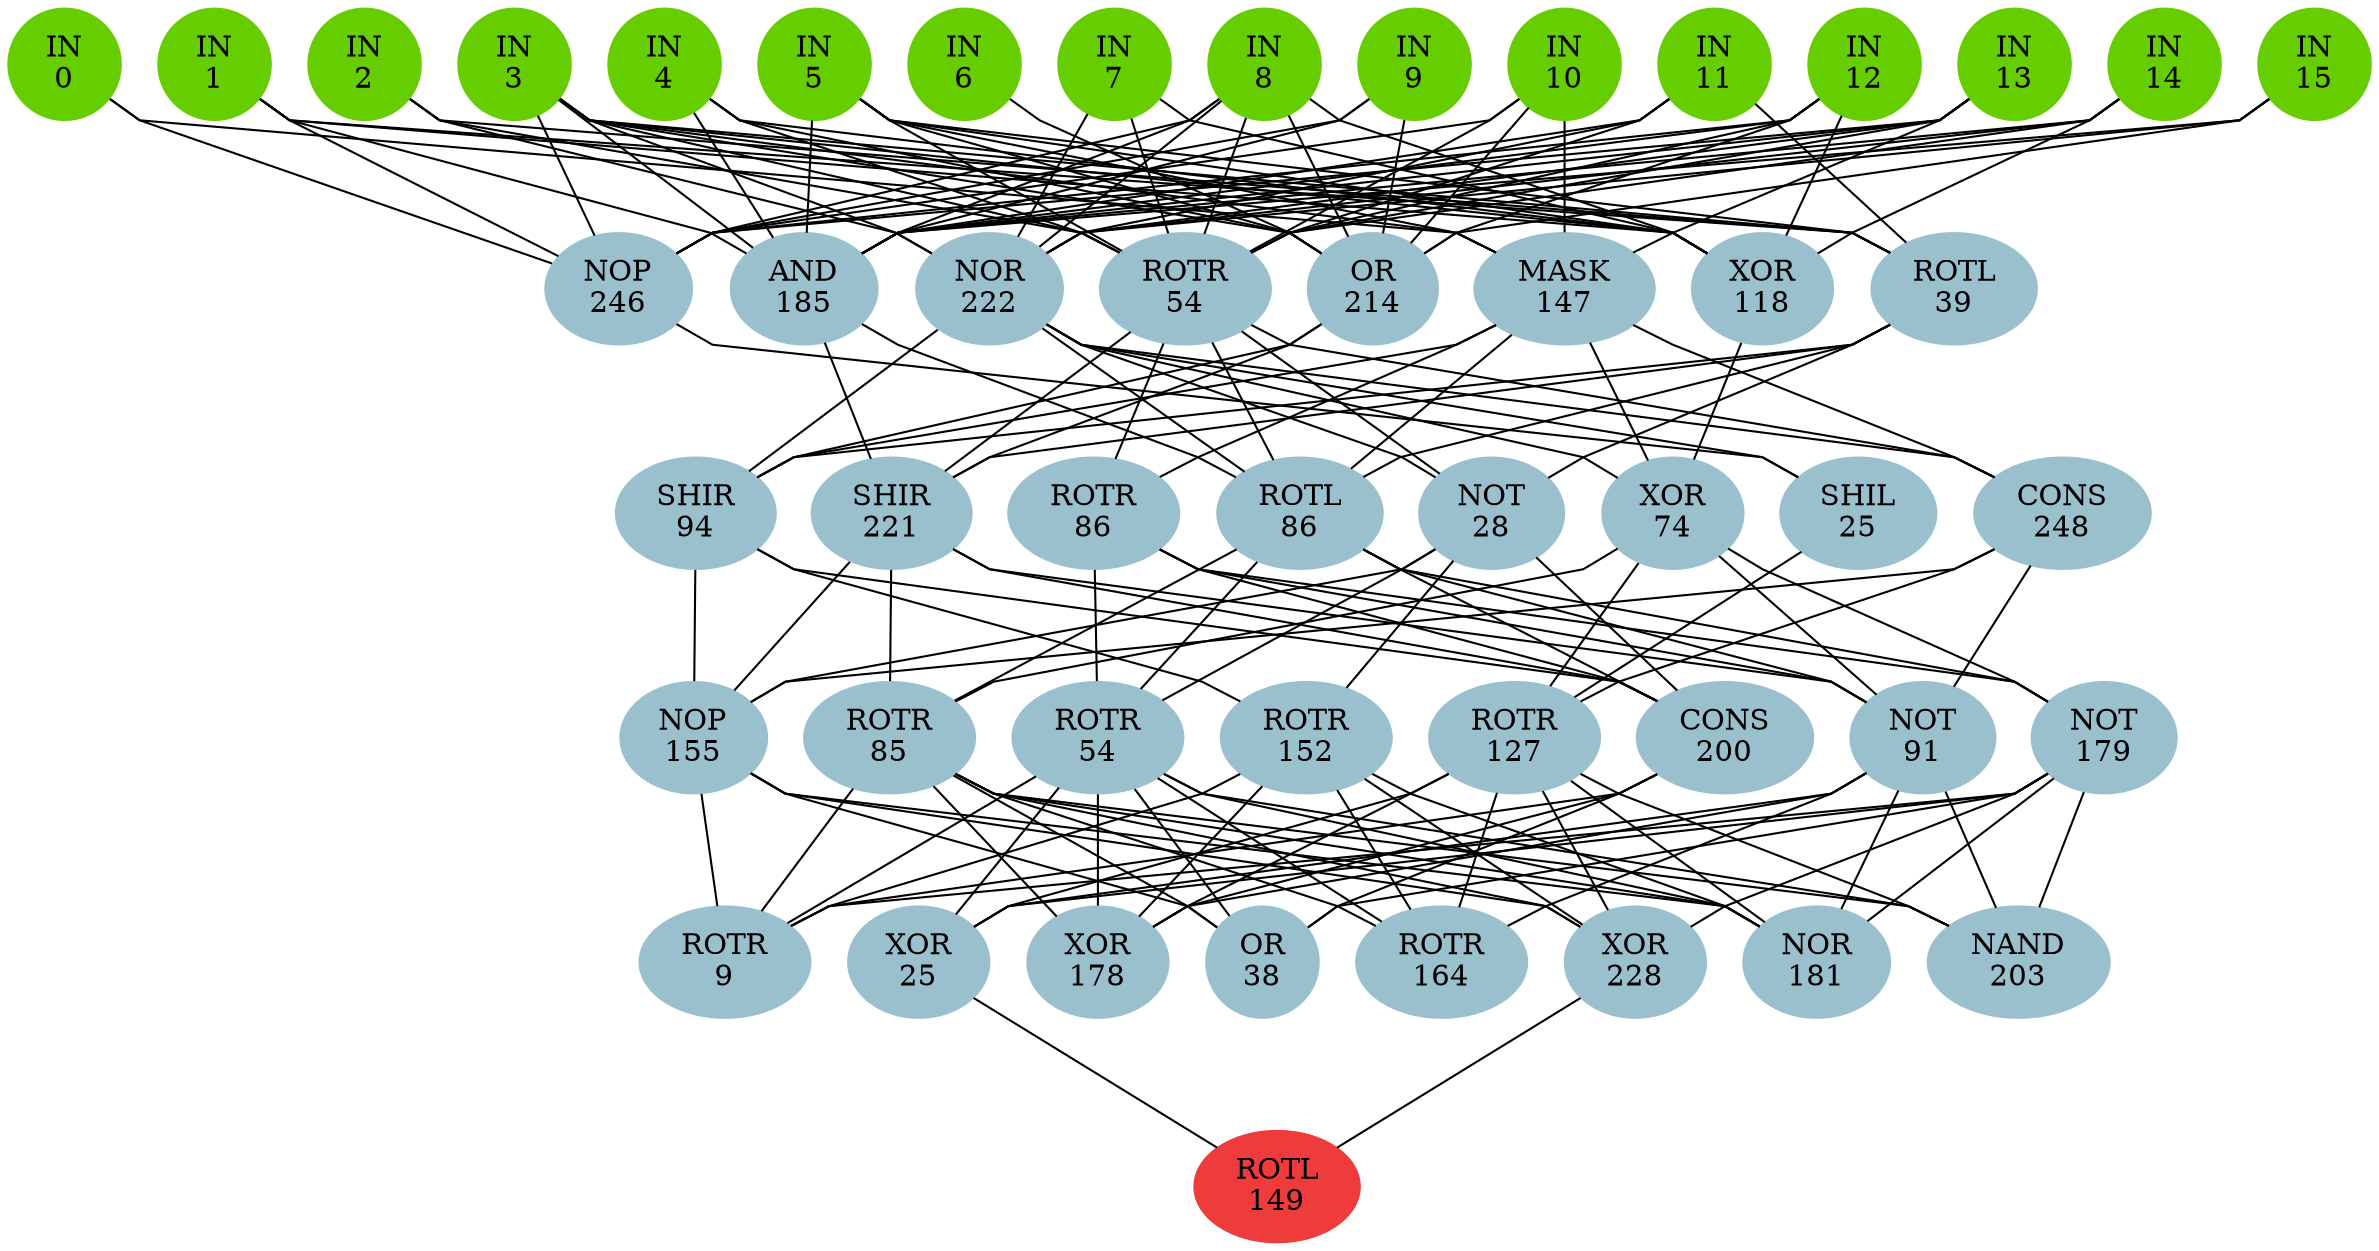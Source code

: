 graph EACircuit {
rankdir=BT;
ranksep=0.75;
ordering=out;
splines=polyline;
node [style=filled, color=lightblue2];

{ rank=same;
node [color=chartreuse3];
"-1_0"[label="IN\n0"];
node [color=chartreuse3];
"-1_1"[label="IN\n1"];
node [color=chartreuse3];
"-1_2"[label="IN\n2"];
node [color=chartreuse3];
"-1_3"[label="IN\n3"];
node [color=chartreuse3];
"-1_4"[label="IN\n4"];
node [color=chartreuse3];
"-1_5"[label="IN\n5"];
node [color=chartreuse3];
"-1_6"[label="IN\n6"];
node [color=chartreuse3];
"-1_7"[label="IN\n7"];
node [color=chartreuse3];
"-1_8"[label="IN\n8"];
node [color=chartreuse3];
"-1_9"[label="IN\n9"];
node [color=chartreuse3];
"-1_10"[label="IN\n10"];
node [color=chartreuse3];
"-1_11"[label="IN\n11"];
node [color=chartreuse3];
"-1_12"[label="IN\n12"];
node [color=chartreuse3];
"-1_13"[label="IN\n13"];
node [color=chartreuse3];
"-1_14"[label="IN\n14"];
node [color=chartreuse3];
"-1_15"[label="IN\n15"];
}
{ rank=same;
node [color=lightblue3];
"0_0"[label="NOP\n246"];
node [color=lightblue3];
"0_1"[label="AND\n185"];
node [color=lightblue3];
"0_2"[label="NOR\n222"];
node [color=lightblue3];
"0_3"[label="ROTR\n54"];
node [color=lightblue3];
"0_4"[label="OR\n214"];
node [color=lightblue3];
"0_5"[label="MASK\n147"];
node [color=lightblue3];
"0_6"[label="XOR\n118"];
node [color=lightblue3];
"0_7"[label="ROTL\n39"];
}
{ rank=same;
node [color=lightblue3];
"1_0"[label="SHIR\n94"];
node [color=lightblue3];
"1_1"[label="SHIR\n221"];
node [color=lightblue3];
"1_2"[label="ROTR\n86"];
node [color=lightblue3];
"1_3"[label="ROTL\n86"];
node [color=lightblue3];
"1_4"[label="NOT\n28"];
node [color=lightblue3];
"1_5"[label="XOR\n74"];
node [color=lightblue3];
"1_6"[label="SHIL\n25"];
node [color=lightblue3];
"1_7"[label="CONS\n248"];
}
{ rank=same;
node [color=lightblue3];
"2_0"[label="NOP\n155"];
node [color=lightblue3];
"2_1"[label="ROTR\n85"];
node [color=lightblue3];
"2_2"[label="ROTR\n54"];
node [color=lightblue3];
"2_3"[label="ROTR\n152"];
node [color=lightblue3];
"2_4"[label="ROTR\n127"];
node [color=lightblue3];
"2_5"[label="CONS\n200"];
node [color=lightblue3];
"2_6"[label="NOT\n91"];
node [color=lightblue3];
"2_7"[label="NOT\n179"];
}
{ rank=same;
node [color=lightblue3];
"3_0"[label="ROTR\n9"];
node [color=lightblue3];
"3_1"[label="XOR\n25"];
node [color=lightblue3];
"3_2"[label="XOR\n178"];
node [color=lightblue3];
"3_3"[label="OR\n38"];
node [color=lightblue3];
"3_4"[label="ROTR\n164"];
node [color=lightblue3];
"3_5"[label="XOR\n228"];
node [color=lightblue3];
"3_6"[label="NOR\n181"];
node [color=lightblue3];
"3_7"[label="NAND\n203"];
}
{ rank=same;
node [color=brown2];
"4_0"[label="ROTL\n149"];
}
edge[style=invis];
"-1_0" -- "-1_1" -- "-1_2" -- "-1_3" -- "-1_4" -- "-1_5" -- "-1_6" -- "-1_7" -- "-1_8" -- "-1_9" -- "-1_10" -- "-1_11" -- "-1_12" -- "-1_13" -- "-1_14" -- "-1_15";
"0_0" -- "0_1" -- "0_2" -- "0_3" -- "0_4" -- "0_5" -- "0_6" -- "0_7";
"1_0" -- "1_1" -- "1_2" -- "1_3" -- "1_4" -- "1_5" -- "1_6" -- "1_7";
"2_0" -- "2_1" -- "2_2" -- "2_3" -- "2_4" -- "2_5" -- "2_6" -- "2_7";
"3_0" -- "3_1" -- "3_2" -- "3_3" -- "3_4" -- "3_5" -- "3_6" -- "3_7";
"4_0" -- "4_0";
edge[style=solid];
"0_0" -- "-1_0";
"0_0" -- "-1_1";
"0_0" -- "-1_3";
"0_0" -- "-1_8";
"0_0" -- "-1_9";
"0_0" -- "-1_10";
"0_0" -- "-1_12";
"0_0" -- "-1_13";
"0_1" -- "-1_1";
"0_1" -- "-1_3";
"0_1" -- "-1_4";
"0_1" -- "-1_5";
"0_1" -- "-1_8";
"0_1" -- "-1_9";
"0_1" -- "-1_11";
"0_1" -- "-1_12";
"0_1" -- "-1_13";
"0_1" -- "-1_14";
"0_1" -- "-1_15";
"0_2" -- "-1_2";
"0_2" -- "-1_3";
"0_2" -- "-1_7";
"0_2" -- "-1_8";
"0_2" -- "-1_11";
"0_2" -- "-1_13";
"0_2" -- "-1_14";
"0_2" -- "-1_15";
"0_3" -- "-1_2";
"0_3" -- "-1_3";
"0_3" -- "-1_4";
"0_3" -- "-1_5";
"0_3" -- "-1_7";
"0_3" -- "-1_8";
"0_3" -- "-1_10";
"0_3" -- "-1_11";
"0_3" -- "-1_12";
"0_3" -- "-1_13";
"0_3" -- "-1_14";
"0_4" -- "-1_3";
"0_4" -- "-1_4";
"0_4" -- "-1_5";
"0_4" -- "-1_6";
"0_4" -- "-1_8";
"0_4" -- "-1_9";
"0_4" -- "-1_10";
"0_4" -- "-1_12";
"0_4" -- "-1_15";
"0_5" -- "-1_0";
"0_5" -- "-1_3";
"0_5" -- "-1_5";
"0_5" -- "-1_10";
"0_5" -- "-1_13";
"0_6" -- "-1_1";
"0_6" -- "-1_3";
"0_6" -- "-1_4";
"0_6" -- "-1_5";
"0_6" -- "-1_7";
"0_6" -- "-1_8";
"0_6" -- "-1_12";
"0_6" -- "-1_14";
"0_7" -- "-1_1";
"0_7" -- "-1_2";
"0_7" -- "-1_3";
"0_7" -- "-1_5";
"0_7" -- "-1_11";
"1_0" -- "0_2";
"1_0" -- "0_4";
"1_0" -- "0_5";
"1_0" -- "0_7";
"1_1" -- "0_1";
"1_1" -- "0_3";
"1_1" -- "0_4";
"1_1" -- "0_7";
"1_2" -- "0_3";
"1_2" -- "0_5";
"1_3" -- "0_1";
"1_3" -- "0_2";
"1_3" -- "0_3";
"1_3" -- "0_5";
"1_3" -- "0_7";
"1_4" -- "0_2";
"1_4" -- "0_3";
"1_4" -- "0_7";
"1_5" -- "0_2";
"1_5" -- "0_5";
"1_5" -- "0_6";
"1_6" -- "0_0";
"1_6" -- "0_2";
"1_7" -- "0_2";
"1_7" -- "0_3";
"1_7" -- "0_5";
"2_0" -- "1_0";
"2_0" -- "1_1";
"2_0" -- "1_4";
"2_0" -- "1_7";
"2_1" -- "1_1";
"2_1" -- "1_3";
"2_1" -- "1_5";
"2_2" -- "1_2";
"2_2" -- "1_3";
"2_2" -- "1_4";
"2_3" -- "1_0";
"2_3" -- "1_4";
"2_4" -- "1_5";
"2_4" -- "1_6";
"2_4" -- "1_7";
"2_5" -- "1_0";
"2_5" -- "1_1";
"2_5" -- "1_2";
"2_5" -- "1_3";
"2_5" -- "1_4";
"2_6" -- "1_1";
"2_6" -- "1_2";
"2_6" -- "1_3";
"2_6" -- "1_5";
"2_6" -- "1_7";
"2_7" -- "1_2";
"2_7" -- "1_3";
"2_7" -- "1_5";
"3_0" -- "2_0";
"3_0" -- "2_1";
"3_0" -- "2_2";
"3_0" -- "2_3";
"3_0" -- "2_5";
"3_0" -- "2_7";
"3_1" -- "2_2";
"3_1" -- "2_4";
"3_1" -- "2_6";
"3_1" -- "2_7";
"3_2" -- "2_1";
"3_2" -- "2_2";
"3_2" -- "2_3";
"3_2" -- "2_4";
"3_2" -- "2_5";
"3_2" -- "2_6";
"3_3" -- "2_0";
"3_3" -- "2_1";
"3_3" -- "2_2";
"3_3" -- "2_5";
"3_3" -- "2_7";
"3_4" -- "2_1";
"3_4" -- "2_2";
"3_4" -- "2_3";
"3_4" -- "2_4";
"3_4" -- "2_6";
"3_5" -- "2_0";
"3_5" -- "2_1";
"3_5" -- "2_3";
"3_5" -- "2_4";
"3_5" -- "2_7";
"3_6" -- "2_0";
"3_6" -- "2_1";
"3_6" -- "2_2";
"3_6" -- "2_3";
"3_6" -- "2_4";
"3_6" -- "2_6";
"3_6" -- "2_7";
"3_7" -- "2_1";
"3_7" -- "2_2";
"3_7" -- "2_4";
"3_7" -- "2_6";
"3_7" -- "2_7";
"4_0" -- "3_1";
"4_0" -- "3_5";
}